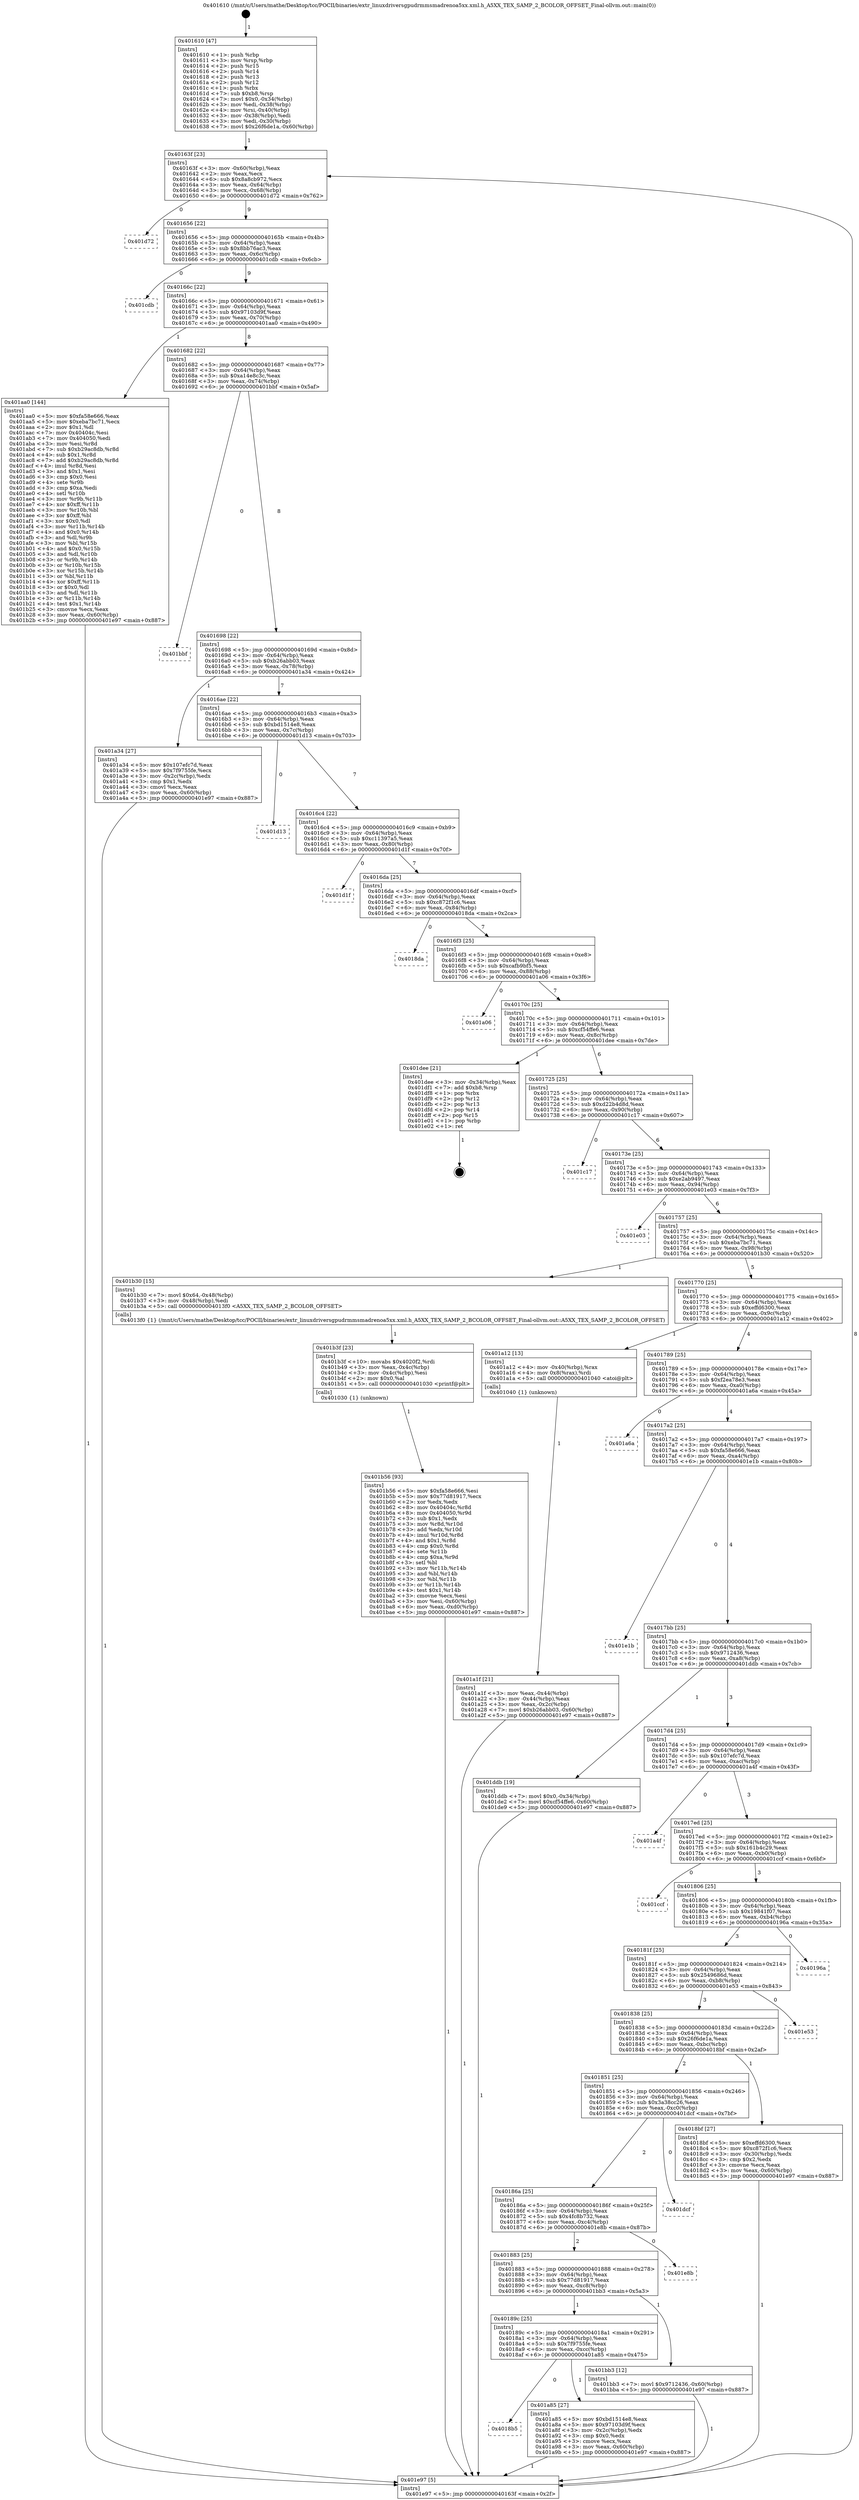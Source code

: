digraph "0x401610" {
  label = "0x401610 (/mnt/c/Users/mathe/Desktop/tcc/POCII/binaries/extr_linuxdriversgpudrmmsmadrenoa5xx.xml.h_A5XX_TEX_SAMP_2_BCOLOR_OFFSET_Final-ollvm.out::main(0))"
  labelloc = "t"
  node[shape=record]

  Entry [label="",width=0.3,height=0.3,shape=circle,fillcolor=black,style=filled]
  "0x40163f" [label="{
     0x40163f [23]\l
     | [instrs]\l
     &nbsp;&nbsp;0x40163f \<+3\>: mov -0x60(%rbp),%eax\l
     &nbsp;&nbsp;0x401642 \<+2\>: mov %eax,%ecx\l
     &nbsp;&nbsp;0x401644 \<+6\>: sub $0x8a8cb972,%ecx\l
     &nbsp;&nbsp;0x40164a \<+3\>: mov %eax,-0x64(%rbp)\l
     &nbsp;&nbsp;0x40164d \<+3\>: mov %ecx,-0x68(%rbp)\l
     &nbsp;&nbsp;0x401650 \<+6\>: je 0000000000401d72 \<main+0x762\>\l
  }"]
  "0x401d72" [label="{
     0x401d72\l
  }", style=dashed]
  "0x401656" [label="{
     0x401656 [22]\l
     | [instrs]\l
     &nbsp;&nbsp;0x401656 \<+5\>: jmp 000000000040165b \<main+0x4b\>\l
     &nbsp;&nbsp;0x40165b \<+3\>: mov -0x64(%rbp),%eax\l
     &nbsp;&nbsp;0x40165e \<+5\>: sub $0x8bb76ac3,%eax\l
     &nbsp;&nbsp;0x401663 \<+3\>: mov %eax,-0x6c(%rbp)\l
     &nbsp;&nbsp;0x401666 \<+6\>: je 0000000000401cdb \<main+0x6cb\>\l
  }"]
  Exit [label="",width=0.3,height=0.3,shape=circle,fillcolor=black,style=filled,peripheries=2]
  "0x401cdb" [label="{
     0x401cdb\l
  }", style=dashed]
  "0x40166c" [label="{
     0x40166c [22]\l
     | [instrs]\l
     &nbsp;&nbsp;0x40166c \<+5\>: jmp 0000000000401671 \<main+0x61\>\l
     &nbsp;&nbsp;0x401671 \<+3\>: mov -0x64(%rbp),%eax\l
     &nbsp;&nbsp;0x401674 \<+5\>: sub $0x97103d9f,%eax\l
     &nbsp;&nbsp;0x401679 \<+3\>: mov %eax,-0x70(%rbp)\l
     &nbsp;&nbsp;0x40167c \<+6\>: je 0000000000401aa0 \<main+0x490\>\l
  }"]
  "0x401b56" [label="{
     0x401b56 [93]\l
     | [instrs]\l
     &nbsp;&nbsp;0x401b56 \<+5\>: mov $0xfa58e666,%esi\l
     &nbsp;&nbsp;0x401b5b \<+5\>: mov $0x77d81917,%ecx\l
     &nbsp;&nbsp;0x401b60 \<+2\>: xor %edx,%edx\l
     &nbsp;&nbsp;0x401b62 \<+8\>: mov 0x40404c,%r8d\l
     &nbsp;&nbsp;0x401b6a \<+8\>: mov 0x404050,%r9d\l
     &nbsp;&nbsp;0x401b72 \<+3\>: sub $0x1,%edx\l
     &nbsp;&nbsp;0x401b75 \<+3\>: mov %r8d,%r10d\l
     &nbsp;&nbsp;0x401b78 \<+3\>: add %edx,%r10d\l
     &nbsp;&nbsp;0x401b7b \<+4\>: imul %r10d,%r8d\l
     &nbsp;&nbsp;0x401b7f \<+4\>: and $0x1,%r8d\l
     &nbsp;&nbsp;0x401b83 \<+4\>: cmp $0x0,%r8d\l
     &nbsp;&nbsp;0x401b87 \<+4\>: sete %r11b\l
     &nbsp;&nbsp;0x401b8b \<+4\>: cmp $0xa,%r9d\l
     &nbsp;&nbsp;0x401b8f \<+3\>: setl %bl\l
     &nbsp;&nbsp;0x401b92 \<+3\>: mov %r11b,%r14b\l
     &nbsp;&nbsp;0x401b95 \<+3\>: and %bl,%r14b\l
     &nbsp;&nbsp;0x401b98 \<+3\>: xor %bl,%r11b\l
     &nbsp;&nbsp;0x401b9b \<+3\>: or %r11b,%r14b\l
     &nbsp;&nbsp;0x401b9e \<+4\>: test $0x1,%r14b\l
     &nbsp;&nbsp;0x401ba2 \<+3\>: cmovne %ecx,%esi\l
     &nbsp;&nbsp;0x401ba5 \<+3\>: mov %esi,-0x60(%rbp)\l
     &nbsp;&nbsp;0x401ba8 \<+6\>: mov %eax,-0xd0(%rbp)\l
     &nbsp;&nbsp;0x401bae \<+5\>: jmp 0000000000401e97 \<main+0x887\>\l
  }"]
  "0x401aa0" [label="{
     0x401aa0 [144]\l
     | [instrs]\l
     &nbsp;&nbsp;0x401aa0 \<+5\>: mov $0xfa58e666,%eax\l
     &nbsp;&nbsp;0x401aa5 \<+5\>: mov $0xeba7bc71,%ecx\l
     &nbsp;&nbsp;0x401aaa \<+2\>: mov $0x1,%dl\l
     &nbsp;&nbsp;0x401aac \<+7\>: mov 0x40404c,%esi\l
     &nbsp;&nbsp;0x401ab3 \<+7\>: mov 0x404050,%edi\l
     &nbsp;&nbsp;0x401aba \<+3\>: mov %esi,%r8d\l
     &nbsp;&nbsp;0x401abd \<+7\>: sub $0xb29ac8db,%r8d\l
     &nbsp;&nbsp;0x401ac4 \<+4\>: sub $0x1,%r8d\l
     &nbsp;&nbsp;0x401ac8 \<+7\>: add $0xb29ac8db,%r8d\l
     &nbsp;&nbsp;0x401acf \<+4\>: imul %r8d,%esi\l
     &nbsp;&nbsp;0x401ad3 \<+3\>: and $0x1,%esi\l
     &nbsp;&nbsp;0x401ad6 \<+3\>: cmp $0x0,%esi\l
     &nbsp;&nbsp;0x401ad9 \<+4\>: sete %r9b\l
     &nbsp;&nbsp;0x401add \<+3\>: cmp $0xa,%edi\l
     &nbsp;&nbsp;0x401ae0 \<+4\>: setl %r10b\l
     &nbsp;&nbsp;0x401ae4 \<+3\>: mov %r9b,%r11b\l
     &nbsp;&nbsp;0x401ae7 \<+4\>: xor $0xff,%r11b\l
     &nbsp;&nbsp;0x401aeb \<+3\>: mov %r10b,%bl\l
     &nbsp;&nbsp;0x401aee \<+3\>: xor $0xff,%bl\l
     &nbsp;&nbsp;0x401af1 \<+3\>: xor $0x0,%dl\l
     &nbsp;&nbsp;0x401af4 \<+3\>: mov %r11b,%r14b\l
     &nbsp;&nbsp;0x401af7 \<+4\>: and $0x0,%r14b\l
     &nbsp;&nbsp;0x401afb \<+3\>: and %dl,%r9b\l
     &nbsp;&nbsp;0x401afe \<+3\>: mov %bl,%r15b\l
     &nbsp;&nbsp;0x401b01 \<+4\>: and $0x0,%r15b\l
     &nbsp;&nbsp;0x401b05 \<+3\>: and %dl,%r10b\l
     &nbsp;&nbsp;0x401b08 \<+3\>: or %r9b,%r14b\l
     &nbsp;&nbsp;0x401b0b \<+3\>: or %r10b,%r15b\l
     &nbsp;&nbsp;0x401b0e \<+3\>: xor %r15b,%r14b\l
     &nbsp;&nbsp;0x401b11 \<+3\>: or %bl,%r11b\l
     &nbsp;&nbsp;0x401b14 \<+4\>: xor $0xff,%r11b\l
     &nbsp;&nbsp;0x401b18 \<+3\>: or $0x0,%dl\l
     &nbsp;&nbsp;0x401b1b \<+3\>: and %dl,%r11b\l
     &nbsp;&nbsp;0x401b1e \<+3\>: or %r11b,%r14b\l
     &nbsp;&nbsp;0x401b21 \<+4\>: test $0x1,%r14b\l
     &nbsp;&nbsp;0x401b25 \<+3\>: cmovne %ecx,%eax\l
     &nbsp;&nbsp;0x401b28 \<+3\>: mov %eax,-0x60(%rbp)\l
     &nbsp;&nbsp;0x401b2b \<+5\>: jmp 0000000000401e97 \<main+0x887\>\l
  }"]
  "0x401682" [label="{
     0x401682 [22]\l
     | [instrs]\l
     &nbsp;&nbsp;0x401682 \<+5\>: jmp 0000000000401687 \<main+0x77\>\l
     &nbsp;&nbsp;0x401687 \<+3\>: mov -0x64(%rbp),%eax\l
     &nbsp;&nbsp;0x40168a \<+5\>: sub $0xa14e8c3c,%eax\l
     &nbsp;&nbsp;0x40168f \<+3\>: mov %eax,-0x74(%rbp)\l
     &nbsp;&nbsp;0x401692 \<+6\>: je 0000000000401bbf \<main+0x5af\>\l
  }"]
  "0x401b3f" [label="{
     0x401b3f [23]\l
     | [instrs]\l
     &nbsp;&nbsp;0x401b3f \<+10\>: movabs $0x4020f2,%rdi\l
     &nbsp;&nbsp;0x401b49 \<+3\>: mov %eax,-0x4c(%rbp)\l
     &nbsp;&nbsp;0x401b4c \<+3\>: mov -0x4c(%rbp),%esi\l
     &nbsp;&nbsp;0x401b4f \<+2\>: mov $0x0,%al\l
     &nbsp;&nbsp;0x401b51 \<+5\>: call 0000000000401030 \<printf@plt\>\l
     | [calls]\l
     &nbsp;&nbsp;0x401030 \{1\} (unknown)\l
  }"]
  "0x401bbf" [label="{
     0x401bbf\l
  }", style=dashed]
  "0x401698" [label="{
     0x401698 [22]\l
     | [instrs]\l
     &nbsp;&nbsp;0x401698 \<+5\>: jmp 000000000040169d \<main+0x8d\>\l
     &nbsp;&nbsp;0x40169d \<+3\>: mov -0x64(%rbp),%eax\l
     &nbsp;&nbsp;0x4016a0 \<+5\>: sub $0xb26abb03,%eax\l
     &nbsp;&nbsp;0x4016a5 \<+3\>: mov %eax,-0x78(%rbp)\l
     &nbsp;&nbsp;0x4016a8 \<+6\>: je 0000000000401a34 \<main+0x424\>\l
  }"]
  "0x4018b5" [label="{
     0x4018b5\l
  }", style=dashed]
  "0x401a34" [label="{
     0x401a34 [27]\l
     | [instrs]\l
     &nbsp;&nbsp;0x401a34 \<+5\>: mov $0x107efc7d,%eax\l
     &nbsp;&nbsp;0x401a39 \<+5\>: mov $0x7f9755fe,%ecx\l
     &nbsp;&nbsp;0x401a3e \<+3\>: mov -0x2c(%rbp),%edx\l
     &nbsp;&nbsp;0x401a41 \<+3\>: cmp $0x1,%edx\l
     &nbsp;&nbsp;0x401a44 \<+3\>: cmovl %ecx,%eax\l
     &nbsp;&nbsp;0x401a47 \<+3\>: mov %eax,-0x60(%rbp)\l
     &nbsp;&nbsp;0x401a4a \<+5\>: jmp 0000000000401e97 \<main+0x887\>\l
  }"]
  "0x4016ae" [label="{
     0x4016ae [22]\l
     | [instrs]\l
     &nbsp;&nbsp;0x4016ae \<+5\>: jmp 00000000004016b3 \<main+0xa3\>\l
     &nbsp;&nbsp;0x4016b3 \<+3\>: mov -0x64(%rbp),%eax\l
     &nbsp;&nbsp;0x4016b6 \<+5\>: sub $0xbd1514e8,%eax\l
     &nbsp;&nbsp;0x4016bb \<+3\>: mov %eax,-0x7c(%rbp)\l
     &nbsp;&nbsp;0x4016be \<+6\>: je 0000000000401d13 \<main+0x703\>\l
  }"]
  "0x401a85" [label="{
     0x401a85 [27]\l
     | [instrs]\l
     &nbsp;&nbsp;0x401a85 \<+5\>: mov $0xbd1514e8,%eax\l
     &nbsp;&nbsp;0x401a8a \<+5\>: mov $0x97103d9f,%ecx\l
     &nbsp;&nbsp;0x401a8f \<+3\>: mov -0x2c(%rbp),%edx\l
     &nbsp;&nbsp;0x401a92 \<+3\>: cmp $0x0,%edx\l
     &nbsp;&nbsp;0x401a95 \<+3\>: cmove %ecx,%eax\l
     &nbsp;&nbsp;0x401a98 \<+3\>: mov %eax,-0x60(%rbp)\l
     &nbsp;&nbsp;0x401a9b \<+5\>: jmp 0000000000401e97 \<main+0x887\>\l
  }"]
  "0x401d13" [label="{
     0x401d13\l
  }", style=dashed]
  "0x4016c4" [label="{
     0x4016c4 [22]\l
     | [instrs]\l
     &nbsp;&nbsp;0x4016c4 \<+5\>: jmp 00000000004016c9 \<main+0xb9\>\l
     &nbsp;&nbsp;0x4016c9 \<+3\>: mov -0x64(%rbp),%eax\l
     &nbsp;&nbsp;0x4016cc \<+5\>: sub $0xc11397a5,%eax\l
     &nbsp;&nbsp;0x4016d1 \<+3\>: mov %eax,-0x80(%rbp)\l
     &nbsp;&nbsp;0x4016d4 \<+6\>: je 0000000000401d1f \<main+0x70f\>\l
  }"]
  "0x40189c" [label="{
     0x40189c [25]\l
     | [instrs]\l
     &nbsp;&nbsp;0x40189c \<+5\>: jmp 00000000004018a1 \<main+0x291\>\l
     &nbsp;&nbsp;0x4018a1 \<+3\>: mov -0x64(%rbp),%eax\l
     &nbsp;&nbsp;0x4018a4 \<+5\>: sub $0x7f9755fe,%eax\l
     &nbsp;&nbsp;0x4018a9 \<+6\>: mov %eax,-0xcc(%rbp)\l
     &nbsp;&nbsp;0x4018af \<+6\>: je 0000000000401a85 \<main+0x475\>\l
  }"]
  "0x401d1f" [label="{
     0x401d1f\l
  }", style=dashed]
  "0x4016da" [label="{
     0x4016da [25]\l
     | [instrs]\l
     &nbsp;&nbsp;0x4016da \<+5\>: jmp 00000000004016df \<main+0xcf\>\l
     &nbsp;&nbsp;0x4016df \<+3\>: mov -0x64(%rbp),%eax\l
     &nbsp;&nbsp;0x4016e2 \<+5\>: sub $0xc872f1c6,%eax\l
     &nbsp;&nbsp;0x4016e7 \<+6\>: mov %eax,-0x84(%rbp)\l
     &nbsp;&nbsp;0x4016ed \<+6\>: je 00000000004018da \<main+0x2ca\>\l
  }"]
  "0x401bb3" [label="{
     0x401bb3 [12]\l
     | [instrs]\l
     &nbsp;&nbsp;0x401bb3 \<+7\>: movl $0x9712436,-0x60(%rbp)\l
     &nbsp;&nbsp;0x401bba \<+5\>: jmp 0000000000401e97 \<main+0x887\>\l
  }"]
  "0x4018da" [label="{
     0x4018da\l
  }", style=dashed]
  "0x4016f3" [label="{
     0x4016f3 [25]\l
     | [instrs]\l
     &nbsp;&nbsp;0x4016f3 \<+5\>: jmp 00000000004016f8 \<main+0xe8\>\l
     &nbsp;&nbsp;0x4016f8 \<+3\>: mov -0x64(%rbp),%eax\l
     &nbsp;&nbsp;0x4016fb \<+5\>: sub $0xcafb9bf5,%eax\l
     &nbsp;&nbsp;0x401700 \<+6\>: mov %eax,-0x88(%rbp)\l
     &nbsp;&nbsp;0x401706 \<+6\>: je 0000000000401a06 \<main+0x3f6\>\l
  }"]
  "0x401883" [label="{
     0x401883 [25]\l
     | [instrs]\l
     &nbsp;&nbsp;0x401883 \<+5\>: jmp 0000000000401888 \<main+0x278\>\l
     &nbsp;&nbsp;0x401888 \<+3\>: mov -0x64(%rbp),%eax\l
     &nbsp;&nbsp;0x40188b \<+5\>: sub $0x77d81917,%eax\l
     &nbsp;&nbsp;0x401890 \<+6\>: mov %eax,-0xc8(%rbp)\l
     &nbsp;&nbsp;0x401896 \<+6\>: je 0000000000401bb3 \<main+0x5a3\>\l
  }"]
  "0x401a06" [label="{
     0x401a06\l
  }", style=dashed]
  "0x40170c" [label="{
     0x40170c [25]\l
     | [instrs]\l
     &nbsp;&nbsp;0x40170c \<+5\>: jmp 0000000000401711 \<main+0x101\>\l
     &nbsp;&nbsp;0x401711 \<+3\>: mov -0x64(%rbp),%eax\l
     &nbsp;&nbsp;0x401714 \<+5\>: sub $0xcf54ffe6,%eax\l
     &nbsp;&nbsp;0x401719 \<+6\>: mov %eax,-0x8c(%rbp)\l
     &nbsp;&nbsp;0x40171f \<+6\>: je 0000000000401dee \<main+0x7de\>\l
  }"]
  "0x401e8b" [label="{
     0x401e8b\l
  }", style=dashed]
  "0x401dee" [label="{
     0x401dee [21]\l
     | [instrs]\l
     &nbsp;&nbsp;0x401dee \<+3\>: mov -0x34(%rbp),%eax\l
     &nbsp;&nbsp;0x401df1 \<+7\>: add $0xb8,%rsp\l
     &nbsp;&nbsp;0x401df8 \<+1\>: pop %rbx\l
     &nbsp;&nbsp;0x401df9 \<+2\>: pop %r12\l
     &nbsp;&nbsp;0x401dfb \<+2\>: pop %r13\l
     &nbsp;&nbsp;0x401dfd \<+2\>: pop %r14\l
     &nbsp;&nbsp;0x401dff \<+2\>: pop %r15\l
     &nbsp;&nbsp;0x401e01 \<+1\>: pop %rbp\l
     &nbsp;&nbsp;0x401e02 \<+1\>: ret\l
  }"]
  "0x401725" [label="{
     0x401725 [25]\l
     | [instrs]\l
     &nbsp;&nbsp;0x401725 \<+5\>: jmp 000000000040172a \<main+0x11a\>\l
     &nbsp;&nbsp;0x40172a \<+3\>: mov -0x64(%rbp),%eax\l
     &nbsp;&nbsp;0x40172d \<+5\>: sub $0xd22b4d8d,%eax\l
     &nbsp;&nbsp;0x401732 \<+6\>: mov %eax,-0x90(%rbp)\l
     &nbsp;&nbsp;0x401738 \<+6\>: je 0000000000401c17 \<main+0x607\>\l
  }"]
  "0x40186a" [label="{
     0x40186a [25]\l
     | [instrs]\l
     &nbsp;&nbsp;0x40186a \<+5\>: jmp 000000000040186f \<main+0x25f\>\l
     &nbsp;&nbsp;0x40186f \<+3\>: mov -0x64(%rbp),%eax\l
     &nbsp;&nbsp;0x401872 \<+5\>: sub $0x4fc8b732,%eax\l
     &nbsp;&nbsp;0x401877 \<+6\>: mov %eax,-0xc4(%rbp)\l
     &nbsp;&nbsp;0x40187d \<+6\>: je 0000000000401e8b \<main+0x87b\>\l
  }"]
  "0x401c17" [label="{
     0x401c17\l
  }", style=dashed]
  "0x40173e" [label="{
     0x40173e [25]\l
     | [instrs]\l
     &nbsp;&nbsp;0x40173e \<+5\>: jmp 0000000000401743 \<main+0x133\>\l
     &nbsp;&nbsp;0x401743 \<+3\>: mov -0x64(%rbp),%eax\l
     &nbsp;&nbsp;0x401746 \<+5\>: sub $0xe2ab9497,%eax\l
     &nbsp;&nbsp;0x40174b \<+6\>: mov %eax,-0x94(%rbp)\l
     &nbsp;&nbsp;0x401751 \<+6\>: je 0000000000401e03 \<main+0x7f3\>\l
  }"]
  "0x401dcf" [label="{
     0x401dcf\l
  }", style=dashed]
  "0x401e03" [label="{
     0x401e03\l
  }", style=dashed]
  "0x401757" [label="{
     0x401757 [25]\l
     | [instrs]\l
     &nbsp;&nbsp;0x401757 \<+5\>: jmp 000000000040175c \<main+0x14c\>\l
     &nbsp;&nbsp;0x40175c \<+3\>: mov -0x64(%rbp),%eax\l
     &nbsp;&nbsp;0x40175f \<+5\>: sub $0xeba7bc71,%eax\l
     &nbsp;&nbsp;0x401764 \<+6\>: mov %eax,-0x98(%rbp)\l
     &nbsp;&nbsp;0x40176a \<+6\>: je 0000000000401b30 \<main+0x520\>\l
  }"]
  "0x401a1f" [label="{
     0x401a1f [21]\l
     | [instrs]\l
     &nbsp;&nbsp;0x401a1f \<+3\>: mov %eax,-0x44(%rbp)\l
     &nbsp;&nbsp;0x401a22 \<+3\>: mov -0x44(%rbp),%eax\l
     &nbsp;&nbsp;0x401a25 \<+3\>: mov %eax,-0x2c(%rbp)\l
     &nbsp;&nbsp;0x401a28 \<+7\>: movl $0xb26abb03,-0x60(%rbp)\l
     &nbsp;&nbsp;0x401a2f \<+5\>: jmp 0000000000401e97 \<main+0x887\>\l
  }"]
  "0x401b30" [label="{
     0x401b30 [15]\l
     | [instrs]\l
     &nbsp;&nbsp;0x401b30 \<+7\>: movl $0x64,-0x48(%rbp)\l
     &nbsp;&nbsp;0x401b37 \<+3\>: mov -0x48(%rbp),%edi\l
     &nbsp;&nbsp;0x401b3a \<+5\>: call 00000000004013f0 \<A5XX_TEX_SAMP_2_BCOLOR_OFFSET\>\l
     | [calls]\l
     &nbsp;&nbsp;0x4013f0 \{1\} (/mnt/c/Users/mathe/Desktop/tcc/POCII/binaries/extr_linuxdriversgpudrmmsmadrenoa5xx.xml.h_A5XX_TEX_SAMP_2_BCOLOR_OFFSET_Final-ollvm.out::A5XX_TEX_SAMP_2_BCOLOR_OFFSET)\l
  }"]
  "0x401770" [label="{
     0x401770 [25]\l
     | [instrs]\l
     &nbsp;&nbsp;0x401770 \<+5\>: jmp 0000000000401775 \<main+0x165\>\l
     &nbsp;&nbsp;0x401775 \<+3\>: mov -0x64(%rbp),%eax\l
     &nbsp;&nbsp;0x401778 \<+5\>: sub $0xeffd6300,%eax\l
     &nbsp;&nbsp;0x40177d \<+6\>: mov %eax,-0x9c(%rbp)\l
     &nbsp;&nbsp;0x401783 \<+6\>: je 0000000000401a12 \<main+0x402\>\l
  }"]
  "0x401610" [label="{
     0x401610 [47]\l
     | [instrs]\l
     &nbsp;&nbsp;0x401610 \<+1\>: push %rbp\l
     &nbsp;&nbsp;0x401611 \<+3\>: mov %rsp,%rbp\l
     &nbsp;&nbsp;0x401614 \<+2\>: push %r15\l
     &nbsp;&nbsp;0x401616 \<+2\>: push %r14\l
     &nbsp;&nbsp;0x401618 \<+2\>: push %r13\l
     &nbsp;&nbsp;0x40161a \<+2\>: push %r12\l
     &nbsp;&nbsp;0x40161c \<+1\>: push %rbx\l
     &nbsp;&nbsp;0x40161d \<+7\>: sub $0xb8,%rsp\l
     &nbsp;&nbsp;0x401624 \<+7\>: movl $0x0,-0x34(%rbp)\l
     &nbsp;&nbsp;0x40162b \<+3\>: mov %edi,-0x38(%rbp)\l
     &nbsp;&nbsp;0x40162e \<+4\>: mov %rsi,-0x40(%rbp)\l
     &nbsp;&nbsp;0x401632 \<+3\>: mov -0x38(%rbp),%edi\l
     &nbsp;&nbsp;0x401635 \<+3\>: mov %edi,-0x30(%rbp)\l
     &nbsp;&nbsp;0x401638 \<+7\>: movl $0x26f6de1a,-0x60(%rbp)\l
  }"]
  "0x401a12" [label="{
     0x401a12 [13]\l
     | [instrs]\l
     &nbsp;&nbsp;0x401a12 \<+4\>: mov -0x40(%rbp),%rax\l
     &nbsp;&nbsp;0x401a16 \<+4\>: mov 0x8(%rax),%rdi\l
     &nbsp;&nbsp;0x401a1a \<+5\>: call 0000000000401040 \<atoi@plt\>\l
     | [calls]\l
     &nbsp;&nbsp;0x401040 \{1\} (unknown)\l
  }"]
  "0x401789" [label="{
     0x401789 [25]\l
     | [instrs]\l
     &nbsp;&nbsp;0x401789 \<+5\>: jmp 000000000040178e \<main+0x17e\>\l
     &nbsp;&nbsp;0x40178e \<+3\>: mov -0x64(%rbp),%eax\l
     &nbsp;&nbsp;0x401791 \<+5\>: sub $0xf2ea78e3,%eax\l
     &nbsp;&nbsp;0x401796 \<+6\>: mov %eax,-0xa0(%rbp)\l
     &nbsp;&nbsp;0x40179c \<+6\>: je 0000000000401a6a \<main+0x45a\>\l
  }"]
  "0x401e97" [label="{
     0x401e97 [5]\l
     | [instrs]\l
     &nbsp;&nbsp;0x401e97 \<+5\>: jmp 000000000040163f \<main+0x2f\>\l
  }"]
  "0x401a6a" [label="{
     0x401a6a\l
  }", style=dashed]
  "0x4017a2" [label="{
     0x4017a2 [25]\l
     | [instrs]\l
     &nbsp;&nbsp;0x4017a2 \<+5\>: jmp 00000000004017a7 \<main+0x197\>\l
     &nbsp;&nbsp;0x4017a7 \<+3\>: mov -0x64(%rbp),%eax\l
     &nbsp;&nbsp;0x4017aa \<+5\>: sub $0xfa58e666,%eax\l
     &nbsp;&nbsp;0x4017af \<+6\>: mov %eax,-0xa4(%rbp)\l
     &nbsp;&nbsp;0x4017b5 \<+6\>: je 0000000000401e1b \<main+0x80b\>\l
  }"]
  "0x401851" [label="{
     0x401851 [25]\l
     | [instrs]\l
     &nbsp;&nbsp;0x401851 \<+5\>: jmp 0000000000401856 \<main+0x246\>\l
     &nbsp;&nbsp;0x401856 \<+3\>: mov -0x64(%rbp),%eax\l
     &nbsp;&nbsp;0x401859 \<+5\>: sub $0x3a38cc26,%eax\l
     &nbsp;&nbsp;0x40185e \<+6\>: mov %eax,-0xc0(%rbp)\l
     &nbsp;&nbsp;0x401864 \<+6\>: je 0000000000401dcf \<main+0x7bf\>\l
  }"]
  "0x401e1b" [label="{
     0x401e1b\l
  }", style=dashed]
  "0x4017bb" [label="{
     0x4017bb [25]\l
     | [instrs]\l
     &nbsp;&nbsp;0x4017bb \<+5\>: jmp 00000000004017c0 \<main+0x1b0\>\l
     &nbsp;&nbsp;0x4017c0 \<+3\>: mov -0x64(%rbp),%eax\l
     &nbsp;&nbsp;0x4017c3 \<+5\>: sub $0x9712436,%eax\l
     &nbsp;&nbsp;0x4017c8 \<+6\>: mov %eax,-0xa8(%rbp)\l
     &nbsp;&nbsp;0x4017ce \<+6\>: je 0000000000401ddb \<main+0x7cb\>\l
  }"]
  "0x4018bf" [label="{
     0x4018bf [27]\l
     | [instrs]\l
     &nbsp;&nbsp;0x4018bf \<+5\>: mov $0xeffd6300,%eax\l
     &nbsp;&nbsp;0x4018c4 \<+5\>: mov $0xc872f1c6,%ecx\l
     &nbsp;&nbsp;0x4018c9 \<+3\>: mov -0x30(%rbp),%edx\l
     &nbsp;&nbsp;0x4018cc \<+3\>: cmp $0x2,%edx\l
     &nbsp;&nbsp;0x4018cf \<+3\>: cmovne %ecx,%eax\l
     &nbsp;&nbsp;0x4018d2 \<+3\>: mov %eax,-0x60(%rbp)\l
     &nbsp;&nbsp;0x4018d5 \<+5\>: jmp 0000000000401e97 \<main+0x887\>\l
  }"]
  "0x401ddb" [label="{
     0x401ddb [19]\l
     | [instrs]\l
     &nbsp;&nbsp;0x401ddb \<+7\>: movl $0x0,-0x34(%rbp)\l
     &nbsp;&nbsp;0x401de2 \<+7\>: movl $0xcf54ffe6,-0x60(%rbp)\l
     &nbsp;&nbsp;0x401de9 \<+5\>: jmp 0000000000401e97 \<main+0x887\>\l
  }"]
  "0x4017d4" [label="{
     0x4017d4 [25]\l
     | [instrs]\l
     &nbsp;&nbsp;0x4017d4 \<+5\>: jmp 00000000004017d9 \<main+0x1c9\>\l
     &nbsp;&nbsp;0x4017d9 \<+3\>: mov -0x64(%rbp),%eax\l
     &nbsp;&nbsp;0x4017dc \<+5\>: sub $0x107efc7d,%eax\l
     &nbsp;&nbsp;0x4017e1 \<+6\>: mov %eax,-0xac(%rbp)\l
     &nbsp;&nbsp;0x4017e7 \<+6\>: je 0000000000401a4f \<main+0x43f\>\l
  }"]
  "0x401838" [label="{
     0x401838 [25]\l
     | [instrs]\l
     &nbsp;&nbsp;0x401838 \<+5\>: jmp 000000000040183d \<main+0x22d\>\l
     &nbsp;&nbsp;0x40183d \<+3\>: mov -0x64(%rbp),%eax\l
     &nbsp;&nbsp;0x401840 \<+5\>: sub $0x26f6de1a,%eax\l
     &nbsp;&nbsp;0x401845 \<+6\>: mov %eax,-0xbc(%rbp)\l
     &nbsp;&nbsp;0x40184b \<+6\>: je 00000000004018bf \<main+0x2af\>\l
  }"]
  "0x401a4f" [label="{
     0x401a4f\l
  }", style=dashed]
  "0x4017ed" [label="{
     0x4017ed [25]\l
     | [instrs]\l
     &nbsp;&nbsp;0x4017ed \<+5\>: jmp 00000000004017f2 \<main+0x1e2\>\l
     &nbsp;&nbsp;0x4017f2 \<+3\>: mov -0x64(%rbp),%eax\l
     &nbsp;&nbsp;0x4017f5 \<+5\>: sub $0x161b4c29,%eax\l
     &nbsp;&nbsp;0x4017fa \<+6\>: mov %eax,-0xb0(%rbp)\l
     &nbsp;&nbsp;0x401800 \<+6\>: je 0000000000401ccf \<main+0x6bf\>\l
  }"]
  "0x401e53" [label="{
     0x401e53\l
  }", style=dashed]
  "0x401ccf" [label="{
     0x401ccf\l
  }", style=dashed]
  "0x401806" [label="{
     0x401806 [25]\l
     | [instrs]\l
     &nbsp;&nbsp;0x401806 \<+5\>: jmp 000000000040180b \<main+0x1fb\>\l
     &nbsp;&nbsp;0x40180b \<+3\>: mov -0x64(%rbp),%eax\l
     &nbsp;&nbsp;0x40180e \<+5\>: sub $0x19841f07,%eax\l
     &nbsp;&nbsp;0x401813 \<+6\>: mov %eax,-0xb4(%rbp)\l
     &nbsp;&nbsp;0x401819 \<+6\>: je 000000000040196a \<main+0x35a\>\l
  }"]
  "0x40181f" [label="{
     0x40181f [25]\l
     | [instrs]\l
     &nbsp;&nbsp;0x40181f \<+5\>: jmp 0000000000401824 \<main+0x214\>\l
     &nbsp;&nbsp;0x401824 \<+3\>: mov -0x64(%rbp),%eax\l
     &nbsp;&nbsp;0x401827 \<+5\>: sub $0x2549686d,%eax\l
     &nbsp;&nbsp;0x40182c \<+6\>: mov %eax,-0xb8(%rbp)\l
     &nbsp;&nbsp;0x401832 \<+6\>: je 0000000000401e53 \<main+0x843\>\l
  }"]
  "0x40196a" [label="{
     0x40196a\l
  }", style=dashed]
  Entry -> "0x401610" [label=" 1"]
  "0x40163f" -> "0x401d72" [label=" 0"]
  "0x40163f" -> "0x401656" [label=" 9"]
  "0x401dee" -> Exit [label=" 1"]
  "0x401656" -> "0x401cdb" [label=" 0"]
  "0x401656" -> "0x40166c" [label=" 9"]
  "0x401ddb" -> "0x401e97" [label=" 1"]
  "0x40166c" -> "0x401aa0" [label=" 1"]
  "0x40166c" -> "0x401682" [label=" 8"]
  "0x401bb3" -> "0x401e97" [label=" 1"]
  "0x401682" -> "0x401bbf" [label=" 0"]
  "0x401682" -> "0x401698" [label=" 8"]
  "0x401b56" -> "0x401e97" [label=" 1"]
  "0x401698" -> "0x401a34" [label=" 1"]
  "0x401698" -> "0x4016ae" [label=" 7"]
  "0x401b3f" -> "0x401b56" [label=" 1"]
  "0x4016ae" -> "0x401d13" [label=" 0"]
  "0x4016ae" -> "0x4016c4" [label=" 7"]
  "0x401b30" -> "0x401b3f" [label=" 1"]
  "0x4016c4" -> "0x401d1f" [label=" 0"]
  "0x4016c4" -> "0x4016da" [label=" 7"]
  "0x401a85" -> "0x401e97" [label=" 1"]
  "0x4016da" -> "0x4018da" [label=" 0"]
  "0x4016da" -> "0x4016f3" [label=" 7"]
  "0x40189c" -> "0x4018b5" [label=" 0"]
  "0x4016f3" -> "0x401a06" [label=" 0"]
  "0x4016f3" -> "0x40170c" [label=" 7"]
  "0x401aa0" -> "0x401e97" [label=" 1"]
  "0x40170c" -> "0x401dee" [label=" 1"]
  "0x40170c" -> "0x401725" [label=" 6"]
  "0x401883" -> "0x40189c" [label=" 1"]
  "0x401725" -> "0x401c17" [label=" 0"]
  "0x401725" -> "0x40173e" [label=" 6"]
  "0x40189c" -> "0x401a85" [label=" 1"]
  "0x40173e" -> "0x401e03" [label=" 0"]
  "0x40173e" -> "0x401757" [label=" 6"]
  "0x40186a" -> "0x401883" [label=" 2"]
  "0x401757" -> "0x401b30" [label=" 1"]
  "0x401757" -> "0x401770" [label=" 5"]
  "0x401883" -> "0x401bb3" [label=" 1"]
  "0x401770" -> "0x401a12" [label=" 1"]
  "0x401770" -> "0x401789" [label=" 4"]
  "0x401851" -> "0x40186a" [label=" 2"]
  "0x401789" -> "0x401a6a" [label=" 0"]
  "0x401789" -> "0x4017a2" [label=" 4"]
  "0x401851" -> "0x401dcf" [label=" 0"]
  "0x4017a2" -> "0x401e1b" [label=" 0"]
  "0x4017a2" -> "0x4017bb" [label=" 4"]
  "0x40186a" -> "0x401e8b" [label=" 0"]
  "0x4017bb" -> "0x401ddb" [label=" 1"]
  "0x4017bb" -> "0x4017d4" [label=" 3"]
  "0x401a34" -> "0x401e97" [label=" 1"]
  "0x4017d4" -> "0x401a4f" [label=" 0"]
  "0x4017d4" -> "0x4017ed" [label=" 3"]
  "0x401a12" -> "0x401a1f" [label=" 1"]
  "0x4017ed" -> "0x401ccf" [label=" 0"]
  "0x4017ed" -> "0x401806" [label=" 3"]
  "0x401e97" -> "0x40163f" [label=" 8"]
  "0x401806" -> "0x40196a" [label=" 0"]
  "0x401806" -> "0x40181f" [label=" 3"]
  "0x401610" -> "0x40163f" [label=" 1"]
  "0x40181f" -> "0x401e53" [label=" 0"]
  "0x40181f" -> "0x401838" [label=" 3"]
  "0x401a1f" -> "0x401e97" [label=" 1"]
  "0x401838" -> "0x4018bf" [label=" 1"]
  "0x401838" -> "0x401851" [label=" 2"]
  "0x4018bf" -> "0x401e97" [label=" 1"]
}
